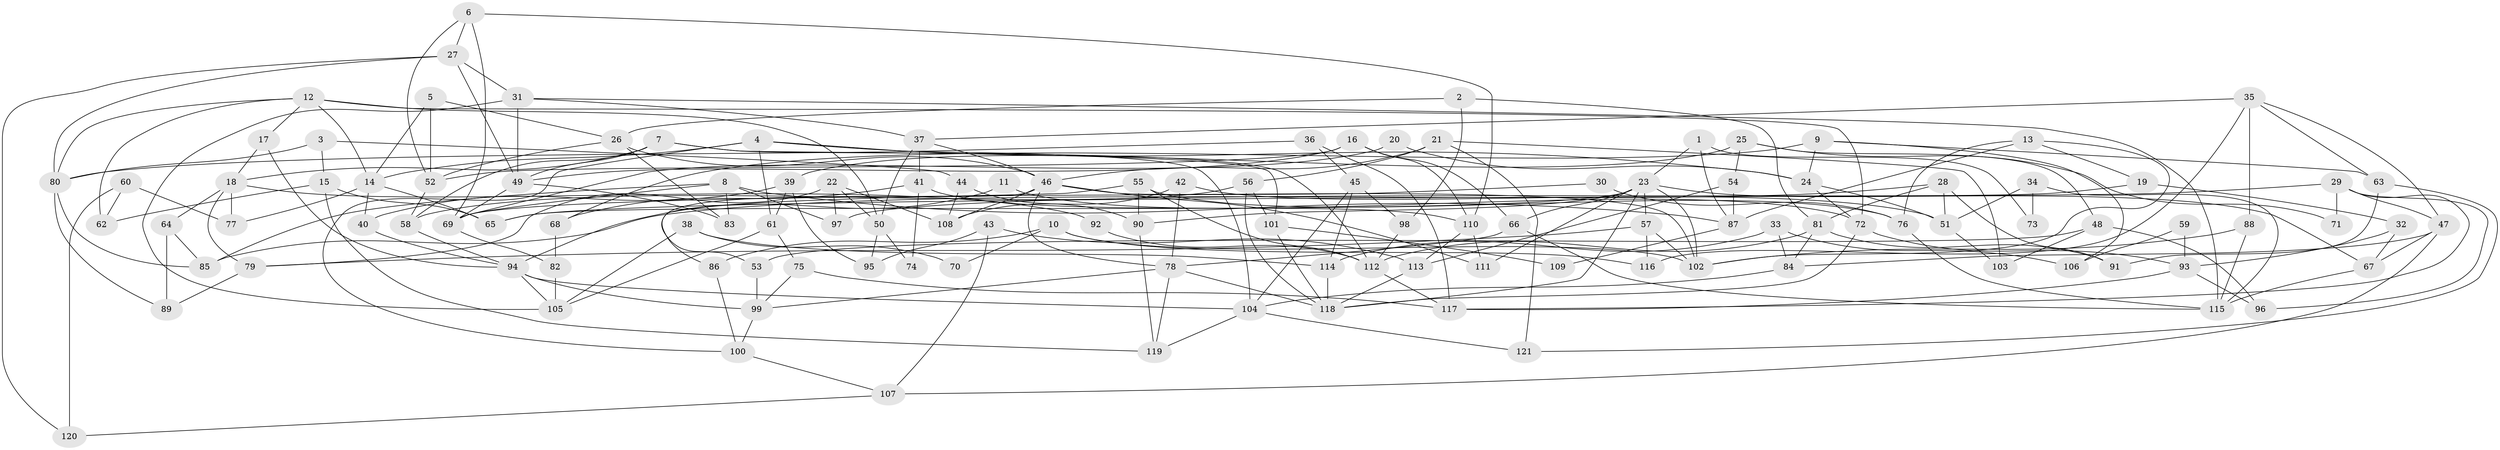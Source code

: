 // Generated by graph-tools (version 1.1) at 2025/02/03/09/25 03:02:00]
// undirected, 121 vertices, 242 edges
graph export_dot {
graph [start="1"]
  node [color=gray90,style=filled];
  1;
  2;
  3;
  4;
  5;
  6;
  7;
  8;
  9;
  10;
  11;
  12;
  13;
  14;
  15;
  16;
  17;
  18;
  19;
  20;
  21;
  22;
  23;
  24;
  25;
  26;
  27;
  28;
  29;
  30;
  31;
  32;
  33;
  34;
  35;
  36;
  37;
  38;
  39;
  40;
  41;
  42;
  43;
  44;
  45;
  46;
  47;
  48;
  49;
  50;
  51;
  52;
  53;
  54;
  55;
  56;
  57;
  58;
  59;
  60;
  61;
  62;
  63;
  64;
  65;
  66;
  67;
  68;
  69;
  70;
  71;
  72;
  73;
  74;
  75;
  76;
  77;
  78;
  79;
  80;
  81;
  82;
  83;
  84;
  85;
  86;
  87;
  88;
  89;
  90;
  91;
  92;
  93;
  94;
  95;
  96;
  97;
  98;
  99;
  100;
  101;
  102;
  103;
  104;
  105;
  106;
  107;
  108;
  109;
  110;
  111;
  112;
  113;
  114;
  115;
  116;
  117;
  118;
  119;
  120;
  121;
  1 -- 87;
  1 -- 23;
  1 -- 73;
  2 -- 26;
  2 -- 81;
  2 -- 98;
  3 -- 15;
  3 -- 80;
  3 -- 44;
  4 -- 24;
  4 -- 14;
  4 -- 61;
  4 -- 100;
  4 -- 104;
  5 -- 14;
  5 -- 52;
  5 -- 26;
  6 -- 27;
  6 -- 52;
  6 -- 69;
  6 -- 110;
  7 -- 49;
  7 -- 58;
  7 -- 18;
  7 -- 101;
  7 -- 112;
  8 -- 97;
  8 -- 69;
  8 -- 83;
  8 -- 85;
  8 -- 87;
  9 -- 68;
  9 -- 63;
  9 -- 24;
  9 -- 106;
  10 -- 86;
  10 -- 102;
  10 -- 70;
  10 -- 116;
  11 -- 94;
  11 -- 72;
  12 -- 50;
  12 -- 17;
  12 -- 14;
  12 -- 62;
  12 -- 72;
  12 -- 80;
  13 -- 102;
  13 -- 76;
  13 -- 19;
  13 -- 87;
  14 -- 40;
  14 -- 65;
  14 -- 77;
  15 -- 65;
  15 -- 119;
  15 -- 62;
  16 -- 66;
  16 -- 110;
  16 -- 49;
  16 -- 52;
  17 -- 18;
  17 -- 94;
  18 -- 64;
  18 -- 77;
  18 -- 79;
  18 -- 92;
  19 -- 32;
  19 -- 97;
  20 -- 69;
  20 -- 24;
  21 -- 56;
  21 -- 46;
  21 -- 103;
  21 -- 121;
  22 -- 79;
  22 -- 108;
  22 -- 50;
  22 -- 97;
  23 -- 118;
  23 -- 57;
  23 -- 65;
  23 -- 66;
  23 -- 67;
  23 -- 90;
  23 -- 102;
  23 -- 111;
  24 -- 72;
  24 -- 51;
  25 -- 39;
  25 -- 54;
  25 -- 48;
  25 -- 71;
  26 -- 46;
  26 -- 52;
  26 -- 83;
  27 -- 31;
  27 -- 49;
  27 -- 80;
  27 -- 120;
  28 -- 81;
  28 -- 85;
  28 -- 51;
  28 -- 91;
  29 -- 65;
  29 -- 117;
  29 -- 47;
  29 -- 71;
  29 -- 96;
  30 -- 76;
  30 -- 69;
  31 -- 115;
  31 -- 49;
  31 -- 37;
  31 -- 105;
  32 -- 93;
  32 -- 67;
  33 -- 114;
  33 -- 84;
  33 -- 106;
  34 -- 115;
  34 -- 51;
  34 -- 73;
  35 -- 47;
  35 -- 37;
  35 -- 63;
  35 -- 88;
  35 -- 116;
  36 -- 117;
  36 -- 80;
  36 -- 45;
  37 -- 46;
  37 -- 41;
  37 -- 50;
  38 -- 105;
  38 -- 114;
  38 -- 70;
  39 -- 95;
  39 -- 61;
  39 -- 40;
  40 -- 94;
  41 -- 110;
  41 -- 68;
  41 -- 74;
  42 -- 51;
  42 -- 78;
  42 -- 108;
  43 -- 107;
  43 -- 113;
  43 -- 95;
  44 -- 108;
  44 -- 90;
  45 -- 98;
  45 -- 104;
  45 -- 114;
  46 -- 53;
  46 -- 78;
  46 -- 102;
  46 -- 108;
  46 -- 111;
  47 -- 107;
  47 -- 67;
  47 -- 84;
  48 -- 103;
  48 -- 53;
  48 -- 96;
  49 -- 83;
  49 -- 69;
  50 -- 74;
  50 -- 95;
  51 -- 103;
  52 -- 58;
  53 -- 99;
  54 -- 87;
  54 -- 113;
  55 -- 90;
  55 -- 112;
  55 -- 76;
  55 -- 86;
  56 -- 58;
  56 -- 101;
  56 -- 118;
  57 -- 116;
  57 -- 102;
  57 -- 79;
  58 -- 94;
  59 -- 93;
  59 -- 106;
  60 -- 77;
  60 -- 62;
  60 -- 120;
  61 -- 75;
  61 -- 105;
  63 -- 121;
  63 -- 91;
  64 -- 89;
  64 -- 85;
  66 -- 115;
  66 -- 78;
  67 -- 115;
  68 -- 82;
  69 -- 82;
  72 -- 118;
  72 -- 93;
  75 -- 99;
  75 -- 117;
  76 -- 115;
  78 -- 119;
  78 -- 99;
  78 -- 118;
  79 -- 89;
  80 -- 85;
  80 -- 89;
  81 -- 91;
  81 -- 84;
  81 -- 112;
  82 -- 105;
  84 -- 104;
  86 -- 100;
  87 -- 109;
  88 -- 102;
  88 -- 115;
  90 -- 119;
  92 -- 112;
  93 -- 96;
  93 -- 117;
  94 -- 105;
  94 -- 104;
  94 -- 99;
  98 -- 112;
  99 -- 100;
  100 -- 107;
  101 -- 118;
  101 -- 109;
  104 -- 119;
  104 -- 121;
  107 -- 120;
  110 -- 111;
  110 -- 113;
  112 -- 117;
  113 -- 118;
  114 -- 118;
}
